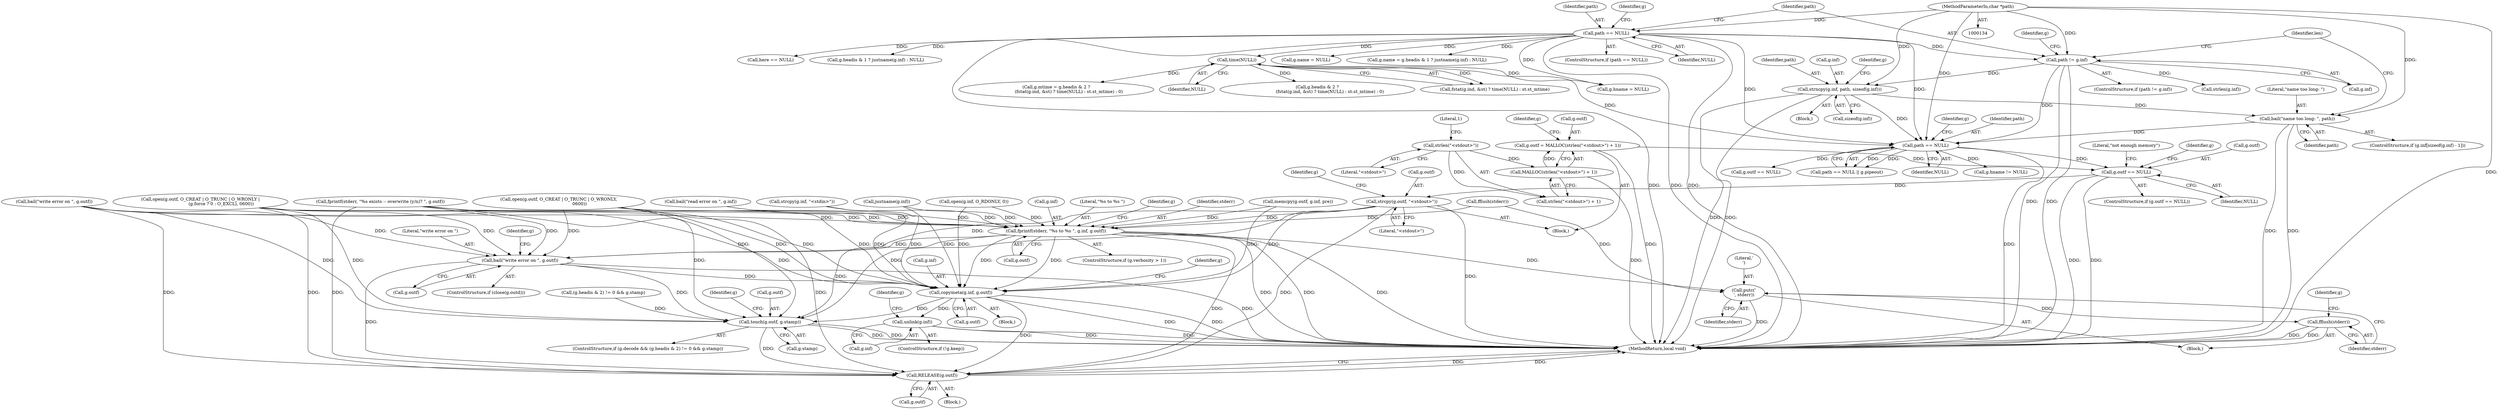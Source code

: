 digraph "0_pigz_fdad1406b3ec809f4954ff7cdf9e99eb18c2458f@API" {
"1000985" [label="(Call,strcpy(g.outf, \"<stdout>\"))"];
"1000977" [label="(Call,g.outf == NULL)"];
"1000967" [label="(Call,g.outf = MALLOC(strlen(\"<stdout>\") + 1))"];
"1000971" [label="(Call,MALLOC(strlen(\"<stdout>\") + 1))"];
"1000973" [label="(Call,strlen(\"<stdout>\"))"];
"1000960" [label="(Call,path == NULL)"];
"1000202" [label="(Call,strncpy(g.inf, path, sizeof(g.inf)))"];
"1000196" [label="(Call,path != g.inf)"];
"1000148" [label="(Call,path == NULL)"];
"1000135" [label="(MethodParameterIn,char *path)"];
"1000222" [label="(Call,bail(\"name too long: \", path))"];
"1000184" [label="(Call,time(NULL))"];
"1001305" [label="(Call,fprintf(stderr, \"%s to %s \", g.inf, g.outf))"];
"1001350" [label="(Call,putc('\n', stderr))"];
"1001353" [label="(Call,fflush(stderr))"];
"1001377" [label="(Call,bail(\"write error on \", g.outf))"];
"1001395" [label="(Call,copymeta(g.inf, g.outf))"];
"1001407" [label="(Call,unlink(g.inf))"];
"1001427" [label="(Call,touch(g.outf, g.stamp))"];
"1001434" [label="(Call,RELEASE(g.outf))"];
"1000782" [label="(Call,g.headis & 1 ? justname(g.inf) : NULL)"];
"1000222" [label="(Call,bail(\"name too long: \", path))"];
"1001427" [label="(Call,touch(g.outf, g.stamp))"];
"1001354" [label="(Identifier,stderr)"];
"1001349" [label="(Block,)"];
"1001384" [label="(Identifier,g)"];
"1001395" [label="(Call,copymeta(g.inf, g.outf))"];
"1001286" [label="(Call,bail(\"write error on \", g.outf))"];
"1001181" [label="(Call,fflush(stderr))"];
"1001399" [label="(Call,g.outf)"];
"1001377" [label="(Call,bail(\"write error on \", g.outf))"];
"1000202" [label="(Call,strncpy(g.inf, path, sizeof(g.inf)))"];
"1000985" [label="(Call,strcpy(g.outf, \"<stdout>\"))"];
"1000971" [label="(Call,MALLOC(strlen(\"<stdout>\") + 1))"];
"1000227" [label="(Call,strlen(g.inf))"];
"1000211" [label="(ControlStructure,if (g.inf[sizeof(g.inf) - 1]))"];
"1000974" [label="(Literal,\"<stdout>\")"];
"1000978" [label="(Call,g.outf)"];
"1001434" [label="(Call,RELEASE(g.outf))"];
"1000981" [label="(Identifier,NULL)"];
"1001308" [label="(Call,g.inf)"];
"1001414" [label="(Identifier,g)"];
"1001307" [label="(Literal,\"%s to %s \")"];
"1001358" [label="(Identifier,g)"];
"1000977" [label="(Call,g.outf == NULL)"];
"1001428" [label="(Call,g.outf)"];
"1001043" [label="(Call,g.hname != NULL)"];
"1000811" [label="(Call,g.hname = NULL)"];
"1001394" [label="(Block,)"];
"1001372" [label="(ControlStructure,if (close(g.outd)))"];
"1000788" [label="(Call,justname(g.inf))"];
"1000960" [label="(Call,path == NULL)"];
"1000962" [label="(Identifier,NULL)"];
"1001407" [label="(Call,unlink(g.inf))"];
"1000986" [label="(Call,g.outf)"];
"1001101" [label="(Call,g.outf == NULL)"];
"1000223" [label="(Literal,\"name too long: \")"];
"1001438" [label="(MethodReturn,local void)"];
"1000185" [label="(Identifier,NULL)"];
"1001396" [label="(Call,g.inf)"];
"1001379" [label="(Call,g.outf)"];
"1001408" [label="(Call,g.inf)"];
"1000162" [label="(Call,g.name = NULL)"];
"1001378" [label="(Literal,\"write error on \")"];
"1000135" [label="(MethodParameterIn,char *path)"];
"1000204" [label="(Identifier,g)"];
"1000778" [label="(Call,g.name = g.headis & 1 ? justname(g.inf) : NULL)"];
"1001435" [label="(Call,g.outf)"];
"1000959" [label="(Call,path == NULL || g.pipeout)"];
"1000964" [label="(Identifier,g)"];
"1000171" [label="(Call,g.headis & 2 ?\n                  (fstat(g.ind, &st) ? time(NULL) : st.st_mtime) : 0)"];
"1000983" [label="(Literal,\"not enough memory\")"];
"1001316" [label="(Identifier,g)"];
"1001306" [label="(Identifier,stderr)"];
"1001431" [label="(Call,g.stamp)"];
"1000147" [label="(ControlStructure,if (path == NULL))"];
"1000177" [label="(Call,fstat(g.ind, &st) ? time(NULL) : st.st_mtime)"];
"1000149" [label="(Identifier,path)"];
"1000987" [label="(Identifier,g)"];
"1000966" [label="(Block,)"];
"1000961" [label="(Identifier,path)"];
"1000979" [label="(Identifier,g)"];
"1000226" [label="(Identifier,len)"];
"1000206" [label="(Identifier,path)"];
"1001353" [label="(Call,fflush(stderr))"];
"1000203" [label="(Call,g.inf)"];
"1001416" [label="(Call,(g.headis & 2) != 0 && g.stamp)"];
"1001436" [label="(Identifier,g)"];
"1001402" [label="(ControlStructure,if (!g.keep))"];
"1000989" [label="(Literal,\"<stdout>\")"];
"1001305" [label="(Call,fprintf(stderr, \"%s to %s \", g.inf, g.outf))"];
"1000150" [label="(Identifier,NULL)"];
"1000968" [label="(Call,g.outf)"];
"1001311" [label="(Call,g.outf)"];
"1000761" [label="(Call,open(g.inf, O_RDONLY, 0))"];
"1000201" [label="(Block,)"];
"1000167" [label="(Call,g.mtime = g.headis & 2 ?\n                  (fstat(g.ind, &st) ? time(NULL) : st.st_mtime) : 0)"];
"1001175" [label="(Call,fprintf(stderr, \"%s exists -- overwrite (y/n)? \", g.outf))"];
"1000972" [label="(Call,strlen(\"<stdout>\") + 1)"];
"1000976" [label="(ControlStructure,if (g.outf == NULL))"];
"1001405" [label="(Identifier,g)"];
"1000197" [label="(Identifier,path)"];
"1001299" [label="(ControlStructure,if (g.verbosity > 1))"];
"1000136" [label="(Block,)"];
"1000992" [label="(Identifier,g)"];
"1000148" [label="(Call,path == NULL)"];
"1000967" [label="(Call,g.outf = MALLOC(strlen(\"<stdout>\") + 1))"];
"1000975" [label="(Literal,1)"];
"1001351" [label="(Literal,'\n')"];
"1001235" [label="(Call,open(g.outf, O_CREAT | O_TRUNC | O_WRONLY,\n                              0600))"];
"1000184" [label="(Call,time(NULL))"];
"1000207" [label="(Call,sizeof(g.inf))"];
"1000214" [label="(Identifier,g)"];
"1001350" [label="(Call,putc('\n', stderr))"];
"1000196" [label="(Call,path != g.inf)"];
"1000152" [label="(Call,strcpy(g.inf, \"<stdin>\"))"];
"1001352" [label="(Identifier,stderr)"];
"1000773" [label="(Call,bail(\"read error on \", g.inf))"];
"1000409" [label="(Call,here == NULL)"];
"1000195" [label="(ControlStructure,if (path != g.inf))"];
"1000973" [label="(Call,strlen(\"<stdout>\"))"];
"1000224" [label="(Identifier,path)"];
"1000198" [label="(Call,g.inf)"];
"1001109" [label="(Call,memcpy(g.outf, g.inf, pre))"];
"1001138" [label="(Call,open(g.outf, O_CREAT | O_TRUNC | O_WRONLY |\n                              (g.force ? 0 : O_EXCL), 0600))"];
"1001411" [label="(ControlStructure,if (g.decode && (g.headis & 2) != 0 && g.stamp))"];
"1000154" [label="(Identifier,g)"];
"1000985" -> "1000966"  [label="AST: "];
"1000985" -> "1000989"  [label="CFG: "];
"1000986" -> "1000985"  [label="AST: "];
"1000989" -> "1000985"  [label="AST: "];
"1000992" -> "1000985"  [label="CFG: "];
"1000985" -> "1001438"  [label="DDG: "];
"1000977" -> "1000985"  [label="DDG: "];
"1000985" -> "1001305"  [label="DDG: "];
"1000985" -> "1001377"  [label="DDG: "];
"1000985" -> "1001395"  [label="DDG: "];
"1000985" -> "1001427"  [label="DDG: "];
"1000985" -> "1001434"  [label="DDG: "];
"1000977" -> "1000976"  [label="AST: "];
"1000977" -> "1000981"  [label="CFG: "];
"1000978" -> "1000977"  [label="AST: "];
"1000981" -> "1000977"  [label="AST: "];
"1000983" -> "1000977"  [label="CFG: "];
"1000987" -> "1000977"  [label="CFG: "];
"1000977" -> "1001438"  [label="DDG: "];
"1000977" -> "1001438"  [label="DDG: "];
"1000967" -> "1000977"  [label="DDG: "];
"1000960" -> "1000977"  [label="DDG: "];
"1000967" -> "1000966"  [label="AST: "];
"1000967" -> "1000971"  [label="CFG: "];
"1000968" -> "1000967"  [label="AST: "];
"1000971" -> "1000967"  [label="AST: "];
"1000979" -> "1000967"  [label="CFG: "];
"1000967" -> "1001438"  [label="DDG: "];
"1000971" -> "1000967"  [label="DDG: "];
"1000971" -> "1000972"  [label="CFG: "];
"1000972" -> "1000971"  [label="AST: "];
"1000971" -> "1001438"  [label="DDG: "];
"1000973" -> "1000971"  [label="DDG: "];
"1000973" -> "1000972"  [label="AST: "];
"1000973" -> "1000974"  [label="CFG: "];
"1000974" -> "1000973"  [label="AST: "];
"1000975" -> "1000973"  [label="CFG: "];
"1000973" -> "1000972"  [label="DDG: "];
"1000960" -> "1000959"  [label="AST: "];
"1000960" -> "1000962"  [label="CFG: "];
"1000961" -> "1000960"  [label="AST: "];
"1000962" -> "1000960"  [label="AST: "];
"1000964" -> "1000960"  [label="CFG: "];
"1000959" -> "1000960"  [label="CFG: "];
"1000960" -> "1001438"  [label="DDG: "];
"1000960" -> "1000959"  [label="DDG: "];
"1000960" -> "1000959"  [label="DDG: "];
"1000202" -> "1000960"  [label="DDG: "];
"1000148" -> "1000960"  [label="DDG: "];
"1000148" -> "1000960"  [label="DDG: "];
"1000196" -> "1000960"  [label="DDG: "];
"1000222" -> "1000960"  [label="DDG: "];
"1000135" -> "1000960"  [label="DDG: "];
"1000184" -> "1000960"  [label="DDG: "];
"1000960" -> "1001043"  [label="DDG: "];
"1000960" -> "1001101"  [label="DDG: "];
"1000202" -> "1000201"  [label="AST: "];
"1000202" -> "1000207"  [label="CFG: "];
"1000203" -> "1000202"  [label="AST: "];
"1000206" -> "1000202"  [label="AST: "];
"1000207" -> "1000202"  [label="AST: "];
"1000214" -> "1000202"  [label="CFG: "];
"1000202" -> "1001438"  [label="DDG: "];
"1000202" -> "1001438"  [label="DDG: "];
"1000196" -> "1000202"  [label="DDG: "];
"1000135" -> "1000202"  [label="DDG: "];
"1000202" -> "1000222"  [label="DDG: "];
"1000196" -> "1000195"  [label="AST: "];
"1000196" -> "1000198"  [label="CFG: "];
"1000197" -> "1000196"  [label="AST: "];
"1000198" -> "1000196"  [label="AST: "];
"1000204" -> "1000196"  [label="CFG: "];
"1000226" -> "1000196"  [label="CFG: "];
"1000196" -> "1001438"  [label="DDG: "];
"1000196" -> "1001438"  [label="DDG: "];
"1000148" -> "1000196"  [label="DDG: "];
"1000135" -> "1000196"  [label="DDG: "];
"1000196" -> "1000227"  [label="DDG: "];
"1000148" -> "1000147"  [label="AST: "];
"1000148" -> "1000150"  [label="CFG: "];
"1000149" -> "1000148"  [label="AST: "];
"1000150" -> "1000148"  [label="AST: "];
"1000154" -> "1000148"  [label="CFG: "];
"1000197" -> "1000148"  [label="CFG: "];
"1000148" -> "1001438"  [label="DDG: "];
"1000148" -> "1001438"  [label="DDG: "];
"1000148" -> "1001438"  [label="DDG: "];
"1000135" -> "1000148"  [label="DDG: "];
"1000148" -> "1000162"  [label="DDG: "];
"1000148" -> "1000184"  [label="DDG: "];
"1000148" -> "1000409"  [label="DDG: "];
"1000148" -> "1000778"  [label="DDG: "];
"1000148" -> "1000782"  [label="DDG: "];
"1000148" -> "1000811"  [label="DDG: "];
"1000135" -> "1000134"  [label="AST: "];
"1000135" -> "1001438"  [label="DDG: "];
"1000135" -> "1000222"  [label="DDG: "];
"1000222" -> "1000211"  [label="AST: "];
"1000222" -> "1000224"  [label="CFG: "];
"1000223" -> "1000222"  [label="AST: "];
"1000224" -> "1000222"  [label="AST: "];
"1000226" -> "1000222"  [label="CFG: "];
"1000222" -> "1001438"  [label="DDG: "];
"1000222" -> "1001438"  [label="DDG: "];
"1000184" -> "1000177"  [label="AST: "];
"1000184" -> "1000185"  [label="CFG: "];
"1000185" -> "1000184"  [label="AST: "];
"1000177" -> "1000184"  [label="CFG: "];
"1000184" -> "1000167"  [label="DDG: "];
"1000184" -> "1000171"  [label="DDG: "];
"1000184" -> "1000177"  [label="DDG: "];
"1000184" -> "1000811"  [label="DDG: "];
"1001305" -> "1001299"  [label="AST: "];
"1001305" -> "1001311"  [label="CFG: "];
"1001306" -> "1001305"  [label="AST: "];
"1001307" -> "1001305"  [label="AST: "];
"1001308" -> "1001305"  [label="AST: "];
"1001311" -> "1001305"  [label="AST: "];
"1001316" -> "1001305"  [label="CFG: "];
"1001305" -> "1001438"  [label="DDG: "];
"1001305" -> "1001438"  [label="DDG: "];
"1001305" -> "1001438"  [label="DDG: "];
"1001181" -> "1001305"  [label="DDG: "];
"1001109" -> "1001305"  [label="DDG: "];
"1000788" -> "1001305"  [label="DDG: "];
"1000761" -> "1001305"  [label="DDG: "];
"1000152" -> "1001305"  [label="DDG: "];
"1000773" -> "1001305"  [label="DDG: "];
"1001175" -> "1001305"  [label="DDG: "];
"1001138" -> "1001305"  [label="DDG: "];
"1001286" -> "1001305"  [label="DDG: "];
"1001235" -> "1001305"  [label="DDG: "];
"1001305" -> "1001350"  [label="DDG: "];
"1001305" -> "1001377"  [label="DDG: "];
"1001305" -> "1001395"  [label="DDG: "];
"1001305" -> "1001395"  [label="DDG: "];
"1001305" -> "1001427"  [label="DDG: "];
"1001305" -> "1001434"  [label="DDG: "];
"1001350" -> "1001349"  [label="AST: "];
"1001350" -> "1001352"  [label="CFG: "];
"1001351" -> "1001350"  [label="AST: "];
"1001352" -> "1001350"  [label="AST: "];
"1001354" -> "1001350"  [label="CFG: "];
"1001350" -> "1001438"  [label="DDG: "];
"1001181" -> "1001350"  [label="DDG: "];
"1001350" -> "1001353"  [label="DDG: "];
"1001353" -> "1001349"  [label="AST: "];
"1001353" -> "1001354"  [label="CFG: "];
"1001354" -> "1001353"  [label="AST: "];
"1001358" -> "1001353"  [label="CFG: "];
"1001353" -> "1001438"  [label="DDG: "];
"1001353" -> "1001438"  [label="DDG: "];
"1001377" -> "1001372"  [label="AST: "];
"1001377" -> "1001379"  [label="CFG: "];
"1001378" -> "1001377"  [label="AST: "];
"1001379" -> "1001377"  [label="AST: "];
"1001384" -> "1001377"  [label="CFG: "];
"1001377" -> "1001438"  [label="DDG: "];
"1001175" -> "1001377"  [label="DDG: "];
"1001138" -> "1001377"  [label="DDG: "];
"1001286" -> "1001377"  [label="DDG: "];
"1001235" -> "1001377"  [label="DDG: "];
"1001377" -> "1001395"  [label="DDG: "];
"1001377" -> "1001427"  [label="DDG: "];
"1001377" -> "1001434"  [label="DDG: "];
"1001395" -> "1001394"  [label="AST: "];
"1001395" -> "1001399"  [label="CFG: "];
"1001396" -> "1001395"  [label="AST: "];
"1001399" -> "1001395"  [label="AST: "];
"1001405" -> "1001395"  [label="CFG: "];
"1001395" -> "1001438"  [label="DDG: "];
"1001395" -> "1001438"  [label="DDG: "];
"1001109" -> "1001395"  [label="DDG: "];
"1000788" -> "1001395"  [label="DDG: "];
"1000761" -> "1001395"  [label="DDG: "];
"1000152" -> "1001395"  [label="DDG: "];
"1000773" -> "1001395"  [label="DDG: "];
"1001175" -> "1001395"  [label="DDG: "];
"1001138" -> "1001395"  [label="DDG: "];
"1001286" -> "1001395"  [label="DDG: "];
"1001235" -> "1001395"  [label="DDG: "];
"1001395" -> "1001407"  [label="DDG: "];
"1001395" -> "1001427"  [label="DDG: "];
"1001395" -> "1001434"  [label="DDG: "];
"1001407" -> "1001402"  [label="AST: "];
"1001407" -> "1001408"  [label="CFG: "];
"1001408" -> "1001407"  [label="AST: "];
"1001414" -> "1001407"  [label="CFG: "];
"1001407" -> "1001438"  [label="DDG: "];
"1001407" -> "1001438"  [label="DDG: "];
"1001427" -> "1001411"  [label="AST: "];
"1001427" -> "1001431"  [label="CFG: "];
"1001428" -> "1001427"  [label="AST: "];
"1001431" -> "1001427"  [label="AST: "];
"1001436" -> "1001427"  [label="CFG: "];
"1001427" -> "1001438"  [label="DDG: "];
"1001427" -> "1001438"  [label="DDG: "];
"1001175" -> "1001427"  [label="DDG: "];
"1001138" -> "1001427"  [label="DDG: "];
"1001286" -> "1001427"  [label="DDG: "];
"1001235" -> "1001427"  [label="DDG: "];
"1001416" -> "1001427"  [label="DDG: "];
"1001427" -> "1001434"  [label="DDG: "];
"1001434" -> "1000136"  [label="AST: "];
"1001434" -> "1001435"  [label="CFG: "];
"1001435" -> "1001434"  [label="AST: "];
"1001438" -> "1001434"  [label="CFG: "];
"1001434" -> "1001438"  [label="DDG: "];
"1001434" -> "1001438"  [label="DDG: "];
"1001175" -> "1001434"  [label="DDG: "];
"1001138" -> "1001434"  [label="DDG: "];
"1001286" -> "1001434"  [label="DDG: "];
"1001235" -> "1001434"  [label="DDG: "];
}
